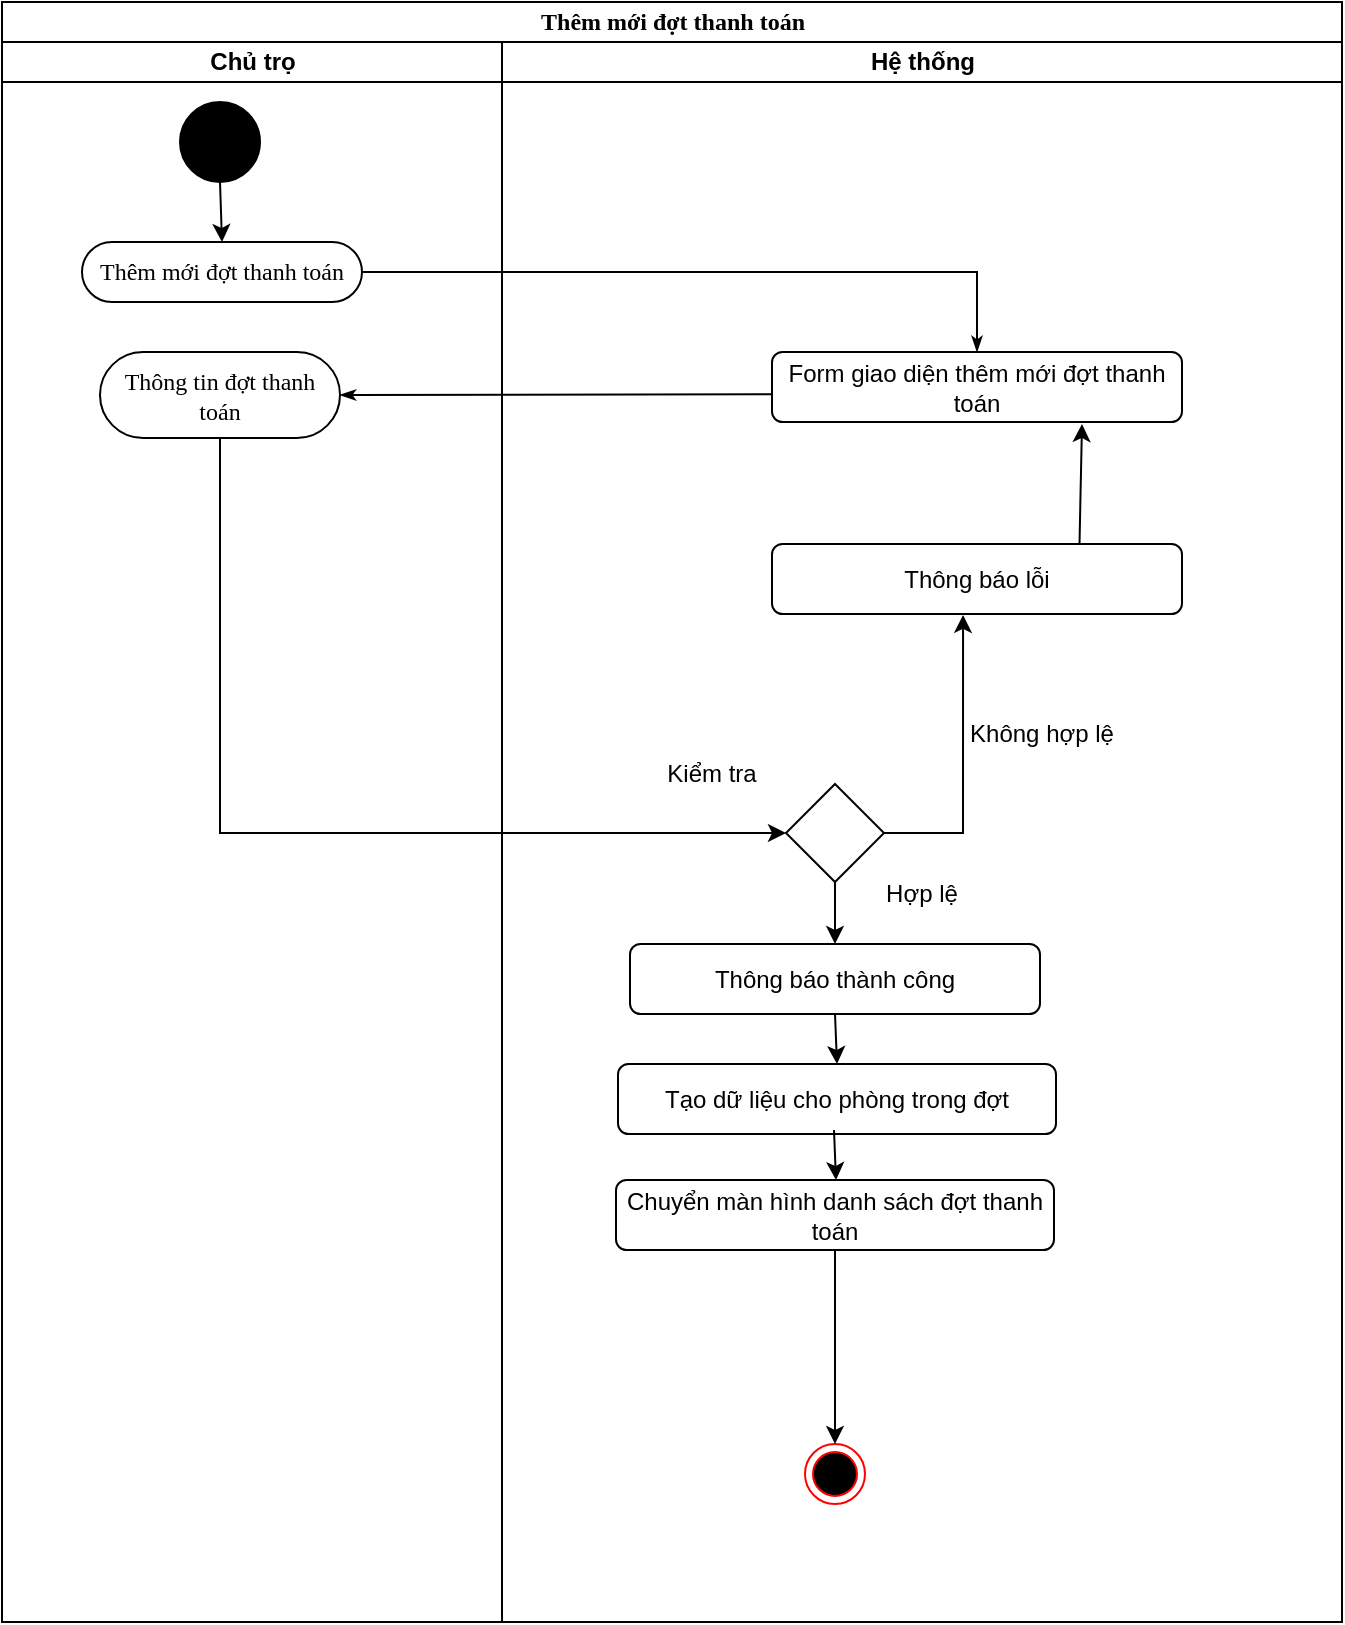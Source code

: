 <mxfile version="24.4.6" type="device">
  <diagram name="Page-1" id="0783ab3e-0a74-02c8-0abd-f7b4e66b4bec">
    <mxGraphModel dx="1118" dy="561" grid="1" gridSize="10" guides="1" tooltips="1" connect="1" arrows="1" fold="1" page="1" pageScale="1" pageWidth="850" pageHeight="1100" background="none" math="0" shadow="0">
      <root>
        <mxCell id="0" />
        <mxCell id="1" parent="0" />
        <mxCell id="1c1d494c118603dd-1" value="Thêm mới đợt thanh toán" style="swimlane;html=1;childLayout=stackLayout;startSize=20;rounded=0;shadow=0;comic=0;labelBackgroundColor=none;strokeWidth=1;fontFamily=Verdana;fontSize=12;align=center;" parent="1" vertex="1">
          <mxGeometry x="40" y="19" width="670" height="810" as="geometry" />
        </mxCell>
        <mxCell id="1c1d494c118603dd-2" value="Chủ trọ" style="swimlane;html=1;startSize=20;" parent="1c1d494c118603dd-1" vertex="1">
          <mxGeometry y="20" width="250" height="790" as="geometry" />
        </mxCell>
        <mxCell id="60571a20871a0731-4" value="" style="ellipse;whiteSpace=wrap;html=1;rounded=0;shadow=0;comic=0;labelBackgroundColor=none;strokeWidth=1;fillColor=#000000;fontFamily=Verdana;fontSize=12;align=center;" parent="1c1d494c118603dd-2" vertex="1">
          <mxGeometry x="89" y="30" width="40" height="40" as="geometry" />
        </mxCell>
        <mxCell id="60571a20871a0731-8" value="Thêm mới đợt thanh toán" style="rounded=1;whiteSpace=wrap;html=1;shadow=0;comic=0;labelBackgroundColor=none;strokeWidth=1;fontFamily=Verdana;fontSize=12;align=center;arcSize=50;" parent="1c1d494c118603dd-2" vertex="1">
          <mxGeometry x="40" y="100" width="140" height="30" as="geometry" />
        </mxCell>
        <mxCell id="KzgaOitOdR7ZRzYqdDrq-1" value="" style="endArrow=classic;html=1;rounded=0;exitX=0.5;exitY=1;exitDx=0;exitDy=0;entryX=0.5;entryY=0;entryDx=0;entryDy=0;" parent="1c1d494c118603dd-2" source="60571a20871a0731-4" target="60571a20871a0731-8" edge="1">
          <mxGeometry width="50" height="50" relative="1" as="geometry">
            <mxPoint x="160" y="111" as="sourcePoint" />
            <mxPoint x="210" y="61" as="targetPoint" />
          </mxGeometry>
        </mxCell>
        <mxCell id="9fMdD4ynOads4X869kwh-2" value="Thông tin đợt thanh toán" style="rounded=1;whiteSpace=wrap;html=1;shadow=0;comic=0;labelBackgroundColor=none;strokeWidth=1;fontFamily=Verdana;fontSize=12;align=center;arcSize=50;" parent="1c1d494c118603dd-2" vertex="1">
          <mxGeometry x="49" y="155" width="120" height="43" as="geometry" />
        </mxCell>
        <mxCell id="1c1d494c118603dd-28" style="rounded=0;html=1;labelBackgroundColor=none;startArrow=none;startFill=0;startSize=5;endArrow=classicThin;endFill=1;endSize=5;jettySize=auto;orthogonalLoop=1;strokeWidth=1;fontFamily=Verdana;fontSize=12;edgeStyle=orthogonalEdgeStyle;entryX=0.5;entryY=0;entryDx=0;entryDy=0;" parent="1c1d494c118603dd-1" source="60571a20871a0731-8" target="xou5o9W6IZBxpLFCHj1X-1" edge="1">
          <mxGeometry relative="1" as="geometry">
            <mxPoint x="500" y="190" as="targetPoint" />
          </mxGeometry>
        </mxCell>
        <mxCell id="9fMdD4ynOads4X869kwh-1" style="rounded=0;html=1;labelBackgroundColor=none;startArrow=none;startFill=0;startSize=5;endArrow=classicThin;endFill=1;endSize=5;jettySize=auto;orthogonalLoop=1;strokeWidth=1;fontFamily=Verdana;fontSize=12;edgeStyle=orthogonalEdgeStyle;exitX=0.5;exitY=1;exitDx=0;exitDy=0;entryX=1;entryY=0.5;entryDx=0;entryDy=0;" parent="1c1d494c118603dd-1" target="9fMdD4ynOads4X869kwh-2" edge="1">
          <mxGeometry relative="1" as="geometry">
            <mxPoint x="160" y="281" as="targetPoint" />
            <mxPoint x="487.5" y="196" as="sourcePoint" />
          </mxGeometry>
        </mxCell>
        <mxCell id="9fMdD4ynOads4X869kwh-3" value="" style="endArrow=classic;html=1;rounded=0;exitX=0.5;exitY=1;exitDx=0;exitDy=0;entryX=0;entryY=0.5;entryDx=0;entryDy=0;edgeStyle=orthogonalEdgeStyle;" parent="1c1d494c118603dd-1" source="9fMdD4ynOads4X869kwh-2" target="KzgaOitOdR7ZRzYqdDrq-2" edge="1">
          <mxGeometry width="50" height="50" relative="1" as="geometry">
            <mxPoint x="119" y="120" as="sourcePoint" />
            <mxPoint x="395" y="189" as="targetPoint" />
          </mxGeometry>
        </mxCell>
        <mxCell id="1c1d494c118603dd-4" value="Hệ thống" style="swimlane;html=1;startSize=20;" parent="1c1d494c118603dd-1" vertex="1">
          <mxGeometry x="250" y="20" width="420" height="790" as="geometry" />
        </mxCell>
        <mxCell id="xou5o9W6IZBxpLFCHj1X-1" value="Form giao diện thêm mới đợt thanh toán" style="rounded=1;whiteSpace=wrap;html=1;" parent="1c1d494c118603dd-4" vertex="1">
          <mxGeometry x="135" y="155" width="205" height="35" as="geometry" />
        </mxCell>
        <mxCell id="xou5o9W6IZBxpLFCHj1X-57" value="" style="ellipse;html=1;shape=endState;fillColor=#000000;strokeColor=#ff0000;" parent="1c1d494c118603dd-4" vertex="1">
          <mxGeometry x="151.5" y="701" width="30" height="30" as="geometry" />
        </mxCell>
        <mxCell id="KzgaOitOdR7ZRzYqdDrq-2" value="" style="rhombus;whiteSpace=wrap;html=1;" parent="1c1d494c118603dd-4" vertex="1">
          <mxGeometry x="142" y="371" width="49" height="49" as="geometry" />
        </mxCell>
        <mxCell id="KzgaOitOdR7ZRzYqdDrq-3" value="Kiểm tra" style="text;html=1;align=center;verticalAlign=middle;whiteSpace=wrap;rounded=0;" parent="1c1d494c118603dd-4" vertex="1">
          <mxGeometry x="75" y="351" width="60" height="30" as="geometry" />
        </mxCell>
        <mxCell id="KzgaOitOdR7ZRzYqdDrq-8" value="Hợp lệ" style="text;html=1;align=center;verticalAlign=middle;whiteSpace=wrap;rounded=0;" parent="1c1d494c118603dd-4" vertex="1">
          <mxGeometry x="180" y="411" width="60" height="30" as="geometry" />
        </mxCell>
        <mxCell id="KzgaOitOdR7ZRzYqdDrq-9" value="Thông báo thành công" style="rounded=1;whiteSpace=wrap;html=1;" parent="1c1d494c118603dd-4" vertex="1">
          <mxGeometry x="64" y="451" width="205" height="35" as="geometry" />
        </mxCell>
        <mxCell id="KzgaOitOdR7ZRzYqdDrq-7" value="" style="endArrow=classic;html=1;rounded=0;exitX=0.5;exitY=1;exitDx=0;exitDy=0;entryX=0.5;entryY=0;entryDx=0;entryDy=0;" parent="1c1d494c118603dd-4" source="KzgaOitOdR7ZRzYqdDrq-2" target="KzgaOitOdR7ZRzYqdDrq-9" edge="1">
          <mxGeometry width="50" height="50" relative="1" as="geometry">
            <mxPoint x="248" y="151" as="sourcePoint" />
            <mxPoint x="166" y="451" as="targetPoint" />
          </mxGeometry>
        </mxCell>
        <mxCell id="xou5o9W6IZBxpLFCHj1X-56" value="" style="endArrow=classic;html=1;rounded=0;exitX=0.5;exitY=1;exitDx=0;exitDy=0;entryX=0.5;entryY=0;entryDx=0;entryDy=0;" parent="1c1d494c118603dd-4" source="KzgaOitOdR7ZRzYqdDrq-9" edge="1" target="htmH82v1D6eKQOx1RKmF-13">
          <mxGeometry width="50" height="50" relative="1" as="geometry">
            <mxPoint x="215.5" y="756" as="sourcePoint" />
            <mxPoint x="167" y="561" as="targetPoint" />
          </mxGeometry>
        </mxCell>
        <mxCell id="9fMdD4ynOads4X869kwh-5" value="Thông báo lỗi" style="rounded=1;whiteSpace=wrap;html=1;" parent="1c1d494c118603dd-4" vertex="1">
          <mxGeometry x="135" y="251" width="205" height="35" as="geometry" />
        </mxCell>
        <mxCell id="9fMdD4ynOads4X869kwh-4" value="" style="endArrow=classic;html=1;rounded=0;exitX=1;exitY=0.5;exitDx=0;exitDy=0;entryX=0.466;entryY=1.013;entryDx=0;entryDy=0;edgeStyle=orthogonalEdgeStyle;entryPerimeter=0;" parent="1c1d494c118603dd-4" source="KzgaOitOdR7ZRzYqdDrq-2" target="9fMdD4ynOads4X869kwh-5" edge="1">
          <mxGeometry width="50" height="50" relative="1" as="geometry">
            <mxPoint x="-131" y="264" as="sourcePoint" />
            <mxPoint x="151" y="312" as="targetPoint" />
          </mxGeometry>
        </mxCell>
        <mxCell id="9fMdD4ynOads4X869kwh-6" value="" style="endArrow=classic;html=1;rounded=0;exitX=0.75;exitY=0;exitDx=0;exitDy=0;" parent="1c1d494c118603dd-4" source="9fMdD4ynOads4X869kwh-5" edge="1">
          <mxGeometry width="50" height="50" relative="1" as="geometry">
            <mxPoint x="290.55" y="255.585" as="sourcePoint" />
            <mxPoint x="290" y="191" as="targetPoint" />
          </mxGeometry>
        </mxCell>
        <mxCell id="htmH82v1D6eKQOx1RKmF-13" value="Tạo dữ liệu cho phòng trong đợt" style="rounded=1;whiteSpace=wrap;html=1;" parent="1c1d494c118603dd-4" vertex="1">
          <mxGeometry x="58" y="511" width="219" height="35" as="geometry" />
        </mxCell>
        <mxCell id="htmH82v1D6eKQOx1RKmF-14" value="" style="endArrow=classic;html=1;rounded=0;entryX=0.5;entryY=0;entryDx=0;entryDy=0;exitX=0.5;exitY=0.914;exitDx=0;exitDy=0;exitPerimeter=0;" parent="1c1d494c118603dd-4" source="HzJ0uX7TBNL_AekG29LS-3" target="xou5o9W6IZBxpLFCHj1X-57" edge="1">
          <mxGeometry width="50" height="50" relative="1" as="geometry">
            <mxPoint x="170" y="611" as="sourcePoint" />
            <mxPoint x="177" y="571" as="targetPoint" />
          </mxGeometry>
        </mxCell>
        <mxCell id="HzJ0uX7TBNL_AekG29LS-2" value="Không hợp lệ" style="text;html=1;align=center;verticalAlign=middle;whiteSpace=wrap;rounded=0;" vertex="1" parent="1c1d494c118603dd-4">
          <mxGeometry x="230" y="331" width="80" height="30" as="geometry" />
        </mxCell>
        <mxCell id="HzJ0uX7TBNL_AekG29LS-3" value="Chuyển màn hình danh sách đợt thanh toán" style="rounded=1;whiteSpace=wrap;html=1;" vertex="1" parent="1c1d494c118603dd-4">
          <mxGeometry x="57" y="569" width="219" height="35" as="geometry" />
        </mxCell>
        <mxCell id="HzJ0uX7TBNL_AekG29LS-4" value="" style="endArrow=classic;html=1;rounded=0;exitX=0.5;exitY=1;exitDx=0;exitDy=0;entryX=0.5;entryY=0;entryDx=0;entryDy=0;" edge="1" parent="1">
          <mxGeometry width="50" height="50" relative="1" as="geometry">
            <mxPoint x="456" y="583" as="sourcePoint" />
            <mxPoint x="457" y="608" as="targetPoint" />
          </mxGeometry>
        </mxCell>
      </root>
    </mxGraphModel>
  </diagram>
</mxfile>
